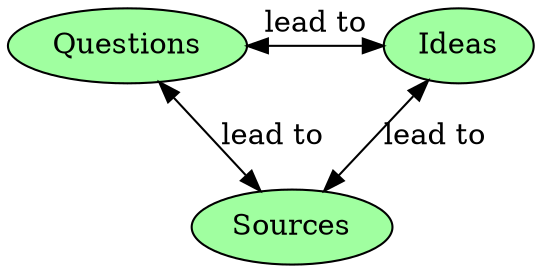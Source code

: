 /* Generate in command line:
//png previews, but svg works better as an end-product online
dot -Tpng overall-process-1.gv -o overall-process-1.png */

//splines=ortho, [nodesep=1]

strict digraph G  {
	node [style=filled fillcolor="#00ff005f"]

	{rank=same; Questions; Ideas;}
	
	Questions->Ideas [dir="both", label="lead to"]
	Ideas->Sources [dir="both", label="lead to"]
	Questions->Sources [dir="both", label="lead to"]
	
}

//digraph G  {
	//node [shape=ellipse]

	//node [style=filled fillcolor="#00ff005f"]
	//{rank=same; Questions; Ideas;}
	

	//Questions->Ideas [label="lead to"]
	//Ideas->Questions [label="lead to"]

	//{Questions, Ideas}->Sources [label="have"]
//}
